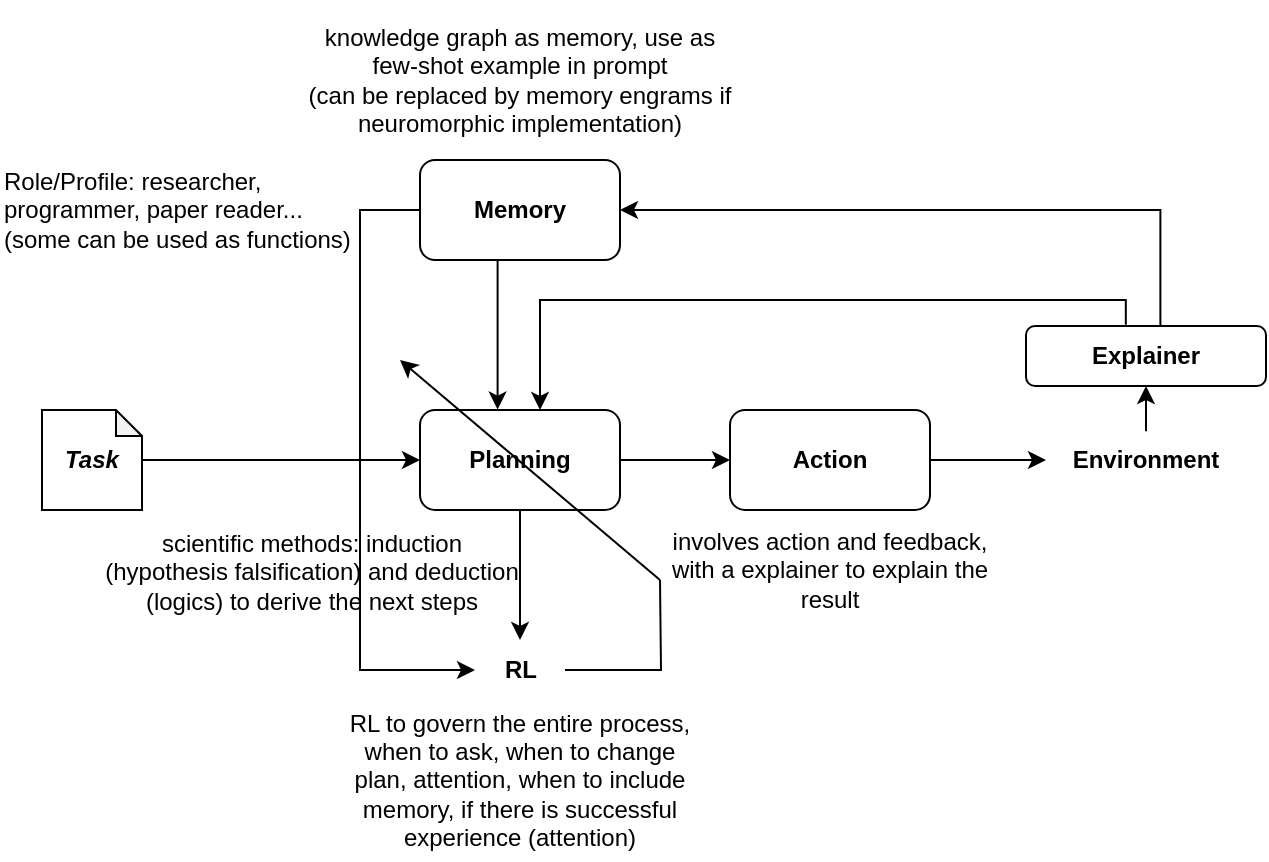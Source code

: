 <mxfile version="24.3.1" type="device">
  <diagram name="Page-1" id="RKFAWImEajA0O7VNwOQ2">
    <mxGraphModel dx="794" dy="446" grid="1" gridSize="10" guides="1" tooltips="1" connect="1" arrows="1" fold="1" page="1" pageScale="1" pageWidth="850" pageHeight="1100" math="0" shadow="0">
      <root>
        <mxCell id="0" />
        <mxCell id="1" parent="0" />
        <mxCell id="jS5DAeOdQUqkGCRt5gWH-1" value="RL to govern the entire process, when to ask, when to change plan, attention, when to include memory, if there is successful experience (attention)" style="text;html=1;align=center;verticalAlign=middle;whiteSpace=wrap;rounded=0;" parent="1" vertex="1">
          <mxGeometry x="247" y="420" width="180" height="80" as="geometry" />
        </mxCell>
        <mxCell id="jS5DAeOdQUqkGCRt5gWH-2" value="scientific methods: induction (hypothesis falsification) and deduction (logics) to derive the next steps" style="text;html=1;align=center;verticalAlign=middle;whiteSpace=wrap;rounded=0;" parent="1" vertex="1">
          <mxGeometry x="128" y="326" width="210" height="60" as="geometry" />
        </mxCell>
        <mxCell id="jS5DAeOdQUqkGCRt5gWH-3" value="knowledge graph as memory, use as few-shot example in prompt&lt;div&gt;&lt;span style=&quot;background-color: initial;&quot;&gt;(can be replaced by memory engrams if neuromorphic implementation)&lt;/span&gt;&lt;/div&gt;" style="text;html=1;align=center;verticalAlign=middle;whiteSpace=wrap;rounded=0;" parent="1" vertex="1">
          <mxGeometry x="227" y="70" width="220" height="80" as="geometry" />
        </mxCell>
        <mxCell id="jS5DAeOdQUqkGCRt5gWH-4" value="involves action and feedback, with a explainer to explain the result" style="text;html=1;align=center;verticalAlign=middle;whiteSpace=wrap;rounded=0;" parent="1" vertex="1">
          <mxGeometry x="402" y="340" width="180" height="30" as="geometry" />
        </mxCell>
        <mxCell id="jS5DAeOdQUqkGCRt5gWH-8" value="Role/Profile: researcher, programmer, paper reader... (some can be used as functions)" style="text;html=1;align=left;verticalAlign=middle;whiteSpace=wrap;rounded=0;" parent="1" vertex="1">
          <mxGeometry x="77" y="160" width="180" height="30" as="geometry" />
        </mxCell>
        <mxCell id="hcQNNycDMMvxaYusj2LY-19" style="edgeStyle=orthogonalEdgeStyle;rounded=0;orthogonalLoop=1;jettySize=auto;html=1;entryX=0;entryY=0.5;entryDx=0;entryDy=0;exitX=0;exitY=0.5;exitDx=0;exitDy=0;" edge="1" parent="1" source="jS5DAeOdQUqkGCRt5gWH-10" target="hcQNNycDMMvxaYusj2LY-18">
          <mxGeometry relative="1" as="geometry">
            <Array as="points">
              <mxPoint x="257" y="175" />
              <mxPoint x="257" y="405" />
            </Array>
          </mxGeometry>
        </mxCell>
        <mxCell id="jS5DAeOdQUqkGCRt5gWH-10" value="Memory" style="rounded=1;whiteSpace=wrap;html=1;fontStyle=1" parent="1" vertex="1">
          <mxGeometry x="287" y="150" width="100" height="50" as="geometry" />
        </mxCell>
        <mxCell id="hcQNNycDMMvxaYusj2LY-10" style="edgeStyle=orthogonalEdgeStyle;rounded=0;orthogonalLoop=1;jettySize=auto;html=1;" edge="1" parent="1" source="jS5DAeOdQUqkGCRt5gWH-15" target="hcQNNycDMMvxaYusj2LY-1">
          <mxGeometry relative="1" as="geometry" />
        </mxCell>
        <mxCell id="jS5DAeOdQUqkGCRt5gWH-15" value="&lt;b&gt;&lt;i&gt;Task&lt;/i&gt;&lt;/b&gt;" style="shape=note;whiteSpace=wrap;html=1;backgroundOutline=1;darkOpacity=0.05;size=13;" parent="1" vertex="1">
          <mxGeometry x="98" y="275" width="50" height="50" as="geometry" />
        </mxCell>
        <mxCell id="hcQNNycDMMvxaYusj2LY-7" style="edgeStyle=orthogonalEdgeStyle;rounded=0;orthogonalLoop=1;jettySize=auto;html=1;" edge="1" parent="1" source="hcQNNycDMMvxaYusj2LY-1" target="hcQNNycDMMvxaYusj2LY-3">
          <mxGeometry relative="1" as="geometry" />
        </mxCell>
        <mxCell id="hcQNNycDMMvxaYusj2LY-20" style="edgeStyle=orthogonalEdgeStyle;rounded=0;orthogonalLoop=1;jettySize=auto;html=1;entryX=0.5;entryY=0;entryDx=0;entryDy=0;" edge="1" parent="1" source="hcQNNycDMMvxaYusj2LY-1" target="hcQNNycDMMvxaYusj2LY-18">
          <mxGeometry relative="1" as="geometry" />
        </mxCell>
        <mxCell id="hcQNNycDMMvxaYusj2LY-1" value="Planning" style="rounded=1;whiteSpace=wrap;html=1;fontStyle=1" vertex="1" parent="1">
          <mxGeometry x="287" y="275" width="100" height="50" as="geometry" />
        </mxCell>
        <mxCell id="hcQNNycDMMvxaYusj2LY-8" style="edgeStyle=orthogonalEdgeStyle;rounded=0;orthogonalLoop=1;jettySize=auto;html=1;" edge="1" parent="1" source="hcQNNycDMMvxaYusj2LY-3" target="hcQNNycDMMvxaYusj2LY-6">
          <mxGeometry relative="1" as="geometry" />
        </mxCell>
        <mxCell id="hcQNNycDMMvxaYusj2LY-3" value="Action" style="rounded=1;whiteSpace=wrap;html=1;fontStyle=1" vertex="1" parent="1">
          <mxGeometry x="442" y="275" width="100" height="50" as="geometry" />
        </mxCell>
        <mxCell id="hcQNNycDMMvxaYusj2LY-9" style="edgeStyle=orthogonalEdgeStyle;rounded=0;orthogonalLoop=1;jettySize=auto;html=1;entryX=1;entryY=0.5;entryDx=0;entryDy=0;exitX=0.56;exitY=0.012;exitDx=0;exitDy=0;exitPerimeter=0;" edge="1" parent="1" source="hcQNNycDMMvxaYusj2LY-14" target="jS5DAeOdQUqkGCRt5gWH-10">
          <mxGeometry relative="1" as="geometry">
            <Array as="points">
              <mxPoint x="657" y="175" />
            </Array>
          </mxGeometry>
        </mxCell>
        <mxCell id="hcQNNycDMMvxaYusj2LY-11" style="edgeStyle=orthogonalEdgeStyle;rounded=0;orthogonalLoop=1;jettySize=auto;html=1;exitX=0.416;exitY=-0.019;exitDx=0;exitDy=0;exitPerimeter=0;" edge="1" parent="1" source="hcQNNycDMMvxaYusj2LY-14" target="hcQNNycDMMvxaYusj2LY-1">
          <mxGeometry relative="1" as="geometry">
            <mxPoint x="347" y="270" as="targetPoint" />
            <Array as="points">
              <mxPoint x="640" y="220" />
              <mxPoint x="347" y="220" />
            </Array>
          </mxGeometry>
        </mxCell>
        <mxCell id="hcQNNycDMMvxaYusj2LY-6" value="Environment" style="text;html=1;align=center;verticalAlign=middle;whiteSpace=wrap;rounded=0;fontStyle=1" vertex="1" parent="1">
          <mxGeometry x="600" y="285.63" width="100" height="28.75" as="geometry" />
        </mxCell>
        <mxCell id="hcQNNycDMMvxaYusj2LY-12" value="" style="endArrow=classic;html=1;rounded=0;entryX=0.396;entryY=0.016;entryDx=0;entryDy=0;exitX=0.415;exitY=1.01;exitDx=0;exitDy=0;exitPerimeter=0;entryPerimeter=0;" edge="1" parent="1">
          <mxGeometry width="50" height="50" relative="1" as="geometry">
            <mxPoint x="325.8" y="199.5" as="sourcePoint" />
            <mxPoint x="325.8" y="274.8" as="targetPoint" />
          </mxGeometry>
        </mxCell>
        <mxCell id="hcQNNycDMMvxaYusj2LY-14" value="Explainer" style="rounded=1;whiteSpace=wrap;html=1;fontStyle=1" vertex="1" parent="1">
          <mxGeometry x="590" y="233" width="120" height="30" as="geometry" />
        </mxCell>
        <mxCell id="hcQNNycDMMvxaYusj2LY-16" style="edgeStyle=orthogonalEdgeStyle;rounded=0;orthogonalLoop=1;jettySize=auto;html=1;entryX=0.5;entryY=1;entryDx=0;entryDy=0;exitX=0.5;exitY=0;exitDx=0;exitDy=0;" edge="1" parent="1" source="hcQNNycDMMvxaYusj2LY-6" target="hcQNNycDMMvxaYusj2LY-14">
          <mxGeometry relative="1" as="geometry">
            <mxPoint x="671.6" y="289.495" as="sourcePoint" />
            <mxPoint x="671.6" y="269.8" as="targetPoint" />
          </mxGeometry>
        </mxCell>
        <mxCell id="hcQNNycDMMvxaYusj2LY-21" style="edgeStyle=orthogonalEdgeStyle;rounded=0;orthogonalLoop=1;jettySize=auto;html=1;endArrow=none;endFill=0;" edge="1" parent="1" source="hcQNNycDMMvxaYusj2LY-18">
          <mxGeometry relative="1" as="geometry">
            <mxPoint x="407" y="360" as="targetPoint" />
          </mxGeometry>
        </mxCell>
        <mxCell id="hcQNNycDMMvxaYusj2LY-18" value="RL" style="text;html=1;align=center;verticalAlign=middle;whiteSpace=wrap;rounded=0;fontStyle=1" vertex="1" parent="1">
          <mxGeometry x="314.5" y="390" width="45" height="30" as="geometry" />
        </mxCell>
        <mxCell id="hcQNNycDMMvxaYusj2LY-22" value="" style="endArrow=classic;html=1;rounded=0;" edge="1" parent="1">
          <mxGeometry width="50" height="50" relative="1" as="geometry">
            <mxPoint x="407" y="360" as="sourcePoint" />
            <mxPoint x="277" y="250" as="targetPoint" />
          </mxGeometry>
        </mxCell>
      </root>
    </mxGraphModel>
  </diagram>
</mxfile>
